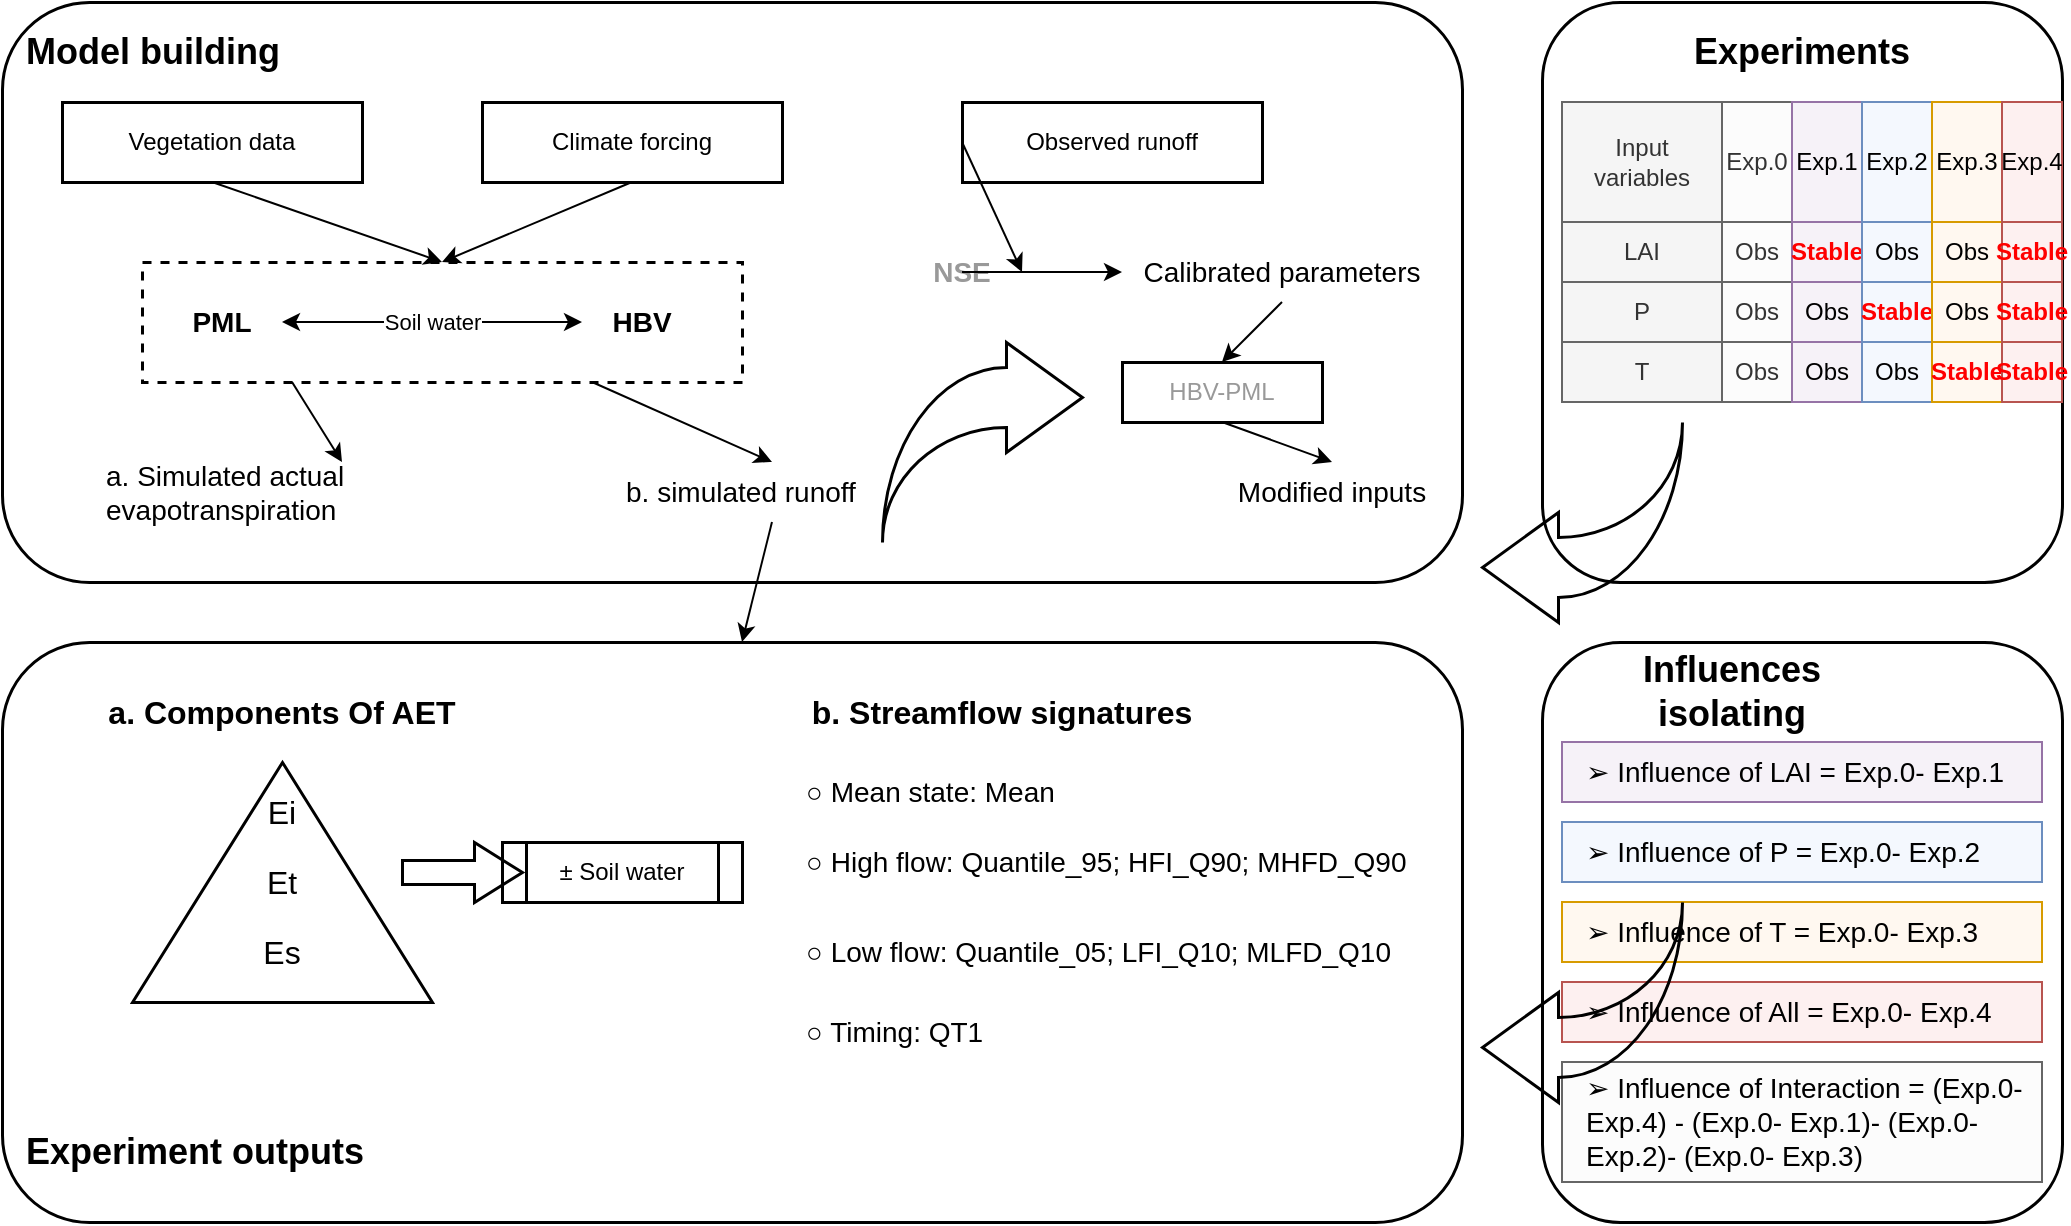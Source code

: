 <mxfile version="21.8.2" type="device">
  <diagram id="hydrological_experiment" name="Hydrological Experiment">
    <mxGraphModel dx="1422" dy="798" grid="1" gridSize="10" guides="1" tooltips="1" connect="1" arrows="1" fold="1" page="1" pageScale="1" pageWidth="1100" pageHeight="850" math="0" shadow="0">
      <root>
        <mxCell id="0" />
        <mxCell id="1" parent="0" />
        
        <!-- Model building section -->
        <mxCell id="2" value="" style="rounded=1;whiteSpace=wrap;html=1;fillColor=none;strokeWidth=1.5;" vertex="1" parent="1">
          <mxGeometry x="40" y="60" width="730" height="290" as="geometry" />
        </mxCell>
        
        <mxCell id="3" value="&lt;font style=&quot;font-size: 18px;&quot;&gt;&lt;b&gt;Model building&lt;/b&gt;&lt;/font&gt;" style="text;html=1;strokeColor=none;fillColor=none;align=left;verticalAlign=middle;whiteSpace=wrap;rounded=0;" vertex="1" parent="1">
          <mxGeometry x="50" y="70" width="170" height="30" as="geometry" />
        </mxCell>
        
        <!-- Input boxes in model building section -->
        <mxCell id="4" value="Vegetation data" style="rounded=0;whiteSpace=wrap;html=1;fillColor=none;strokeWidth=1.5;" vertex="1" parent="1">
          <mxGeometry x="70" y="110" width="150" height="40" as="geometry" />
        </mxCell>
        
        <mxCell id="5" value="Climate forcing" style="rounded=0;whiteSpace=wrap;html=1;fillColor=none;strokeWidth=1.5;" vertex="1" parent="1">
          <mxGeometry x="280" y="110" width="150" height="40" as="geometry" />
        </mxCell>
        
        <mxCell id="6" value="Observed runoff" style="rounded=0;whiteSpace=wrap;html=1;fillColor=none;strokeWidth=1.5;" vertex="1" parent="1">
          <mxGeometry x="520" y="110" width="150" height="40" as="geometry" />
        </mxCell>
        
        <!-- PML - HBV Box with dashed line -->
        <mxCell id="7" value="" style="rounded=0;whiteSpace=wrap;html=1;fillColor=none;strokeWidth=1.5;dashed=1;" vertex="1" parent="1">
          <mxGeometry x="110" y="190" width="300" height="60" as="geometry" />
        </mxCell>
        
        <mxCell id="8" value="&lt;b&gt;PML&lt;/b&gt;" style="text;html=1;strokeColor=none;fillColor=none;align=center;verticalAlign=middle;whiteSpace=wrap;rounded=0;fontSize=14;" vertex="1" parent="1">
          <mxGeometry x="120" y="205" width="60" height="30" as="geometry" />
        </mxCell>
        
        <mxCell id="9" value="&lt;b&gt;HBV&lt;/b&gt;" style="text;html=1;strokeColor=none;fillColor=none;align=center;verticalAlign=middle;whiteSpace=wrap;rounded=0;fontSize=14;" vertex="1" parent="1">
          <mxGeometry x="330" y="205" width="60" height="30" as="geometry" />
        </mxCell>
        
        <mxCell id="10" value="Soil water" style="endArrow=classic;startArrow=classic;html=1;rounded=0;exitX=1;exitY=0.5;exitDx=0;exitDy=0;entryX=0;entryY=0.5;entryDx=0;entryDy=0;" edge="1" parent="1" source="8" target="9">
          <mxGeometry width="50" height="50" relative="1" as="geometry">
            <mxPoint x="490" y="440" as="sourcePoint" />
            <mxPoint x="540" y="390" as="targetPoint" />
          </mxGeometry>
        </mxCell>
        
        <mxCell id="11" value="" style="endArrow=classic;html=1;rounded=0;exitX=0.5;exitY=1;exitDx=0;exitDy=0;entryX=0.5;entryY=0;entryDx=0;entryDy=0;" edge="1" parent="1" source="4" target="7">
          <mxGeometry width="50" height="50" relative="1" as="geometry">
            <mxPoint x="490" y="440" as="sourcePoint" />
            <mxPoint x="540" y="390" as="targetPoint" />
          </mxGeometry>
        </mxCell>
        
        <mxCell id="12" value="" style="endArrow=classic;html=1;rounded=0;exitX=0.5;exitY=1;exitDx=0;exitDy=0;entryX=0.5;entryY=0;entryDx=0;entryDy=0;" edge="1" parent="1" source="5" target="7">
          <mxGeometry width="50" height="50" relative="1" as="geometry">
            <mxPoint x="490" y="440" as="sourcePoint" />
            <mxPoint x="540" y="390" as="targetPoint" />
          </mxGeometry>
        </mxCell>
        
        <!-- Output simulation -->
        <mxCell id="13" value="a. Simulated actual evapotranspiration" style="text;html=1;strokeColor=none;fillColor=none;align=left;verticalAlign=middle;whiteSpace=wrap;rounded=0;fontSize=14;" vertex="1" parent="1">
          <mxGeometry x="90" y="290" width="240" height="30" as="geometry" />
        </mxCell>
        
        <mxCell id="14" value="b. simulated runoff" style="text;html=1;strokeColor=none;fillColor=none;align=left;verticalAlign=middle;whiteSpace=wrap;rounded=0;fontSize=14;" vertex="1" parent="1">
          <mxGeometry x="350" y="290" width="150" height="30" as="geometry" />
        </mxCell>
        
        <mxCell id="15" value="" style="endArrow=classic;html=1;rounded=0;exitX=0.25;exitY=1;exitDx=0;exitDy=0;entryX=0.5;entryY=0;entryDx=0;entryDy=0;" edge="1" parent="1" source="7" target="13">
          <mxGeometry width="50" height="50" relative="1" as="geometry">
            <mxPoint x="490" y="440" as="sourcePoint" />
            <mxPoint x="540" y="390" as="targetPoint" />
          </mxGeometry>
        </mxCell>
        
        <mxCell id="16" value="" style="endArrow=classic;html=1;rounded=0;exitX=0.75;exitY=1;exitDx=0;exitDy=0;entryX=0.5;entryY=0;entryDx=0;entryDy=0;" edge="1" parent="1" source="7" target="14">
          <mxGeometry width="50" height="50" relative="1" as="geometry">
            <mxPoint x="490" y="440" as="sourcePoint" />
            <mxPoint x="540" y="390" as="targetPoint" />
          </mxGeometry>
        </mxCell>
        
        <!-- NSE and Calibration -->
        <mxCell id="17" value="NSE" style="text;html=1;strokeColor=none;fillColor=none;align=center;verticalAlign=middle;whiteSpace=wrap;rounded=0;fontSize=14;fontColor=#999999;fontStyle=1" vertex="1" parent="1">
          <mxGeometry x="490" y="180" width="60" height="30" as="geometry" />
        </mxCell>
        
        <mxCell id="18" value="" style="endArrow=classic;html=1;rounded=0;exitX=0;exitY=0.5;exitDx=0;exitDy=0;entryX=1;entryY=0.5;entryDx=0;entryDy=0;" edge="1" parent="1" source="6" target="17">
          <mxGeometry width="50" height="50" relative="1" as="geometry">
            <mxPoint x="490" y="440" as="sourcePoint" />
            <mxPoint x="540" y="390" as="targetPoint" />
          </mxGeometry>
        </mxCell>
        
        <mxCell id="19" value="" style="endArrow=classic;html=1;rounded=0;" edge="1" parent="1">
          <mxGeometry width="50" height="50" relative="1" as="geometry">
            <mxPoint x="520" y="195" as="sourcePoint" />
            <mxPoint x="600" y="195" as="targetPoint" />
          </mxGeometry>
        </mxCell>
        
        <mxCell id="20" value="Calibrated parameters" style="text;html=1;strokeColor=none;fillColor=none;align=center;verticalAlign=middle;whiteSpace=wrap;rounded=0;fontSize=14;" vertex="1" parent="1">
          <mxGeometry x="600" y="180" width="160" height="30" as="geometry" />
        </mxCell>
        
        <!-- HBV-PML Box -->
        <mxCell id="21" value="HBV-PML" style="rounded=0;whiteSpace=wrap;html=1;fillColor=none;strokeWidth=1.5;fontColor=#999999;" vertex="1" parent="1">
          <mxGeometry x="600" y="240" width="100" height="30" as="geometry" />
        </mxCell>
        
        <mxCell id="22" value="" style="endArrow=classic;html=1;rounded=0;exitX=0.5;exitY=1;exitDx=0;exitDy=0;entryX=0.5;entryY=0;entryDx=0;entryDy=0;" edge="1" parent="1" source="20" target="21">
          <mxGeometry width="50" height="50" relative="1" as="geometry">
            <mxPoint x="490" y="440" as="sourcePoint" />
            <mxPoint x="540" y="390" as="targetPoint" />
          </mxGeometry>
        </mxCell>
        
        <mxCell id="23" value="Modified inputs" style="text;html=1;strokeColor=none;fillColor=none;align=center;verticalAlign=middle;whiteSpace=wrap;rounded=0;fontSize=14;" vertex="1" parent="1">
          <mxGeometry x="650" y="290" width="110" height="30" as="geometry" />
        </mxCell>
        
        <mxCell id="24" value="" style="endArrow=classic;html=1;rounded=0;exitX=0.5;exitY=1;exitDx=0;exitDy=0;entryX=0.5;entryY=0;entryDx=0;entryDy=0;" edge="1" parent="1" source="21" target="23">
          <mxGeometry width="50" height="50" relative="1" as="geometry">
            <mxPoint x="490" y="440" as="sourcePoint" />
            <mxPoint x="540" y="390" as="targetPoint" />
          </mxGeometry>
        </mxCell>
        
        <!-- Connection to lower section -->
        <mxCell id="25" value="" style="endArrow=classic;html=1;rounded=0;exitX=0.5;exitY=1;exitDx=0;exitDy=0;" edge="1" parent="1" source="14">
          <mxGeometry width="50" height="50" relative="1" as="geometry">
            <mxPoint x="490" y="440" as="sourcePoint" />
            <mxPoint x="410" y="380" as="targetPoint" />
          </mxGeometry>
        </mxCell>
        
        <!-- NSE feedback to calibrated parameters -->
        <mxCell id="26" value="" style="html=1;shadow=0;dashed=0;align=center;verticalAlign=middle;shape=mxgraph.arrows2.jumpInArrow;dy=15;dx=38;arrowHead=55;fillColor=none;strokeWidth=1.5;" vertex="1" parent="1">
          <mxGeometry x="480" y="230" width="100" height="100" as="geometry" />
        </mxCell>
        
        <!-- Experiments section -->
        <mxCell id="27" value="" style="rounded=1;whiteSpace=wrap;html=1;fillColor=none;strokeWidth=1.5;" vertex="1" parent="1">
          <mxGeometry x="810" y="60" width="260" height="290" as="geometry" />
        </mxCell>
        
        <mxCell id="28" value="&lt;font style=&quot;font-size: 18px;&quot;&gt;&lt;b&gt;Experiments&lt;/b&gt;&lt;/font&gt;" style="text;html=1;strokeColor=none;fillColor=none;align=center;verticalAlign=middle;whiteSpace=wrap;rounded=0;" vertex="1" parent="1">
          <mxGeometry x="855" y="70" width="170" height="30" as="geometry" />
        </mxCell>
        
        <!-- Experiments table -->
        <mxCell id="29" value="Input variables" style="rounded=0;whiteSpace=wrap;html=1;fillColor=#f5f5f5;strokeColor=#666666;fontColor=#333333;" vertex="1" parent="1">
          <mxGeometry x="820" y="110" width="80" height="60" as="geometry" />
        </mxCell>
        
        <mxCell id="30" value="Exp.0" style="rounded=0;whiteSpace=wrap;html=1;fillColor=#f5f5f5;strokeColor=#666666;fontColor=#333333;fillOpacity=30;" vertex="1" parent="1">
          <mxGeometry x="900" y="110" width="35" height="60" as="geometry" />
        </mxCell>
        
        <mxCell id="31" value="Exp.1" style="rounded=0;whiteSpace=wrap;html=1;fillColor=#e1d5e7;strokeColor=#9673a6;fillOpacity=30;" vertex="1" parent="1">
          <mxGeometry x="935" y="110" width="35" height="60" as="geometry" />
        </mxCell>
        
        <mxCell id="32" value="Exp.2" style="rounded=0;whiteSpace=wrap;html=1;fillColor=#dae8fc;strokeColor=#6c8ebf;fillOpacity=30;" vertex="1" parent="1">
          <mxGeometry x="970" y="110" width="35" height="60" as="geometry" />
        </mxCell>
        
        <mxCell id="33" value="Exp.3" style="rounded=0;whiteSpace=wrap;html=1;fillColor=#ffe6cc;strokeColor=#d79b00;fillOpacity=30;" vertex="1" parent="1">
          <mxGeometry x="1005" y="110" width="35" height="60" as="geometry" />
        </mxCell>
        
        <mxCell id="34" value="Exp.4" style="rounded=0;whiteSpace=wrap;html=1;fillColor=#f8cecc;strokeColor=#b85450;fillOpacity=30;" vertex="1" parent="1">
          <mxGeometry x="1040" y="110" width="30" height="60" as="geometry" />
        </mxCell>
        
        <!-- LAI row -->
        <mxCell id="35" value="LAI" style="rounded=0;whiteSpace=wrap;html=1;fillColor=#f5f5f5;strokeColor=#666666;fontColor=#333333;" vertex="1" parent="1">
          <mxGeometry x="820" y="170" width="80" height="30" as="geometry" />
        </mxCell>
        
        <mxCell id="36" value="Obs" style="rounded=0;whiteSpace=wrap;html=1;fillColor=#f5f5f5;strokeColor=#666666;fontColor=#333333;fillOpacity=30;" vertex="1" parent="1">
          <mxGeometry x="900" y="170" width="35" height="30" as="geometry" />
        </mxCell>
        
        <mxCell id="37" value="&lt;font color=&quot;#ff0000&quot;&gt;&lt;b&gt;Stable&lt;/b&gt;&lt;/font&gt;" style="rounded=0;whiteSpace=wrap;html=1;fillColor=#e1d5e7;strokeColor=#9673a6;fillOpacity=30;" vertex="1" parent="1">
          <mxGeometry x="935" y="170" width="35" height="30" as="geometry" />
        </mxCell>
        
        <mxCell id="38" value="Obs" style="rounded=0;whiteSpace=wrap;html=1;fillColor=#dae8fc;strokeColor=#6c8ebf;fillOpacity=30;" vertex="1" parent="1">
          <mxGeometry x="970" y="170" width="35" height="30" as="geometry" />
        </mxCell>
        
        <mxCell id="39" value="Obs" style="rounded=0;whiteSpace=wrap;html=1;fillColor=#ffe6cc;strokeColor=#d79b00;fillOpacity=30;" vertex="1" parent="1">
          <mxGeometry x="1005" y="170" width="35" height="30" as="geometry" />
        </mxCell>
        
        <mxCell id="40" value="&lt;font color=&quot;#ff0000&quot;&gt;&lt;b&gt;Stable&lt;/b&gt;&lt;/font&gt;" style="rounded=0;whiteSpace=wrap;html=1;fillColor=#f8cecc;strokeColor=#b85450;fillOpacity=30;" vertex="1" parent="1">
          <mxGeometry x="1040" y="170" width="30" height="30" as="geometry" />
        </mxCell>
        
        <!-- P row -->
        <mxCell id="41" value="P" style="rounded=0;whiteSpace=wrap;html=1;fillColor=#f5f5f5;strokeColor=#666666;fontColor=#333333;" vertex="1" parent="1">
          <mxGeometry x="820" y="200" width="80" height="30" as="geometry" />
        </mxCell>
        
        <mxCell id="42" value="Obs" style="rounded=0;whiteSpace=wrap;html=1;fillColor=#f5f5f5;strokeColor=#666666;fontColor=#333333;fillOpacity=30;" vertex="1" parent="1">
          <mxGeometry x="900" y="200" width="35" height="30" as="geometry" />
        </mxCell>
        
        <mxCell id="43" value="Obs" style="rounded=0;whiteSpace=wrap;html=1;fillColor=#e1d5e7;strokeColor=#9673a6;fillOpacity=30;" vertex="1" parent="1">
          <mxGeometry x="935" y="200" width="35" height="30" as="geometry" />
        </mxCell>
        
        <mxCell id="44" value="&lt;font color=&quot;#ff0000&quot;&gt;&lt;b&gt;Stable&lt;/b&gt;&lt;/font&gt;" style="rounded=0;whiteSpace=wrap;html=1;fillColor=#dae8fc;strokeColor=#6c8ebf;fillOpacity=30;" vertex="1" parent="1">
          <mxGeometry x="970" y="200" width="35" height="30" as="geometry" />
        </mxCell>
        
        <mxCell id="45" value="Obs" style="rounded=0;whiteSpace=wrap;html=1;fillColor=#ffe6cc;strokeColor=#d79b00;fillOpacity=30;" vertex="1" parent="1">
          <mxGeometry x="1005" y="200" width="35" height="30" as="geometry" />
        </mxCell>
        
        <mxCell id="46" value="&lt;font color=&quot;#ff0000&quot;&gt;&lt;b&gt;Stable&lt;/b&gt;&lt;/font&gt;" style="rounded=0;whiteSpace=wrap;html=1;fillColor=#f8cecc;strokeColor=#b85450;fillOpacity=30;" vertex="1" parent="1">
          <mxGeometry x="1040" y="200" width="30" height="30" as="geometry" />
        </mxCell>
        
        <!-- T row -->
        <mxCell id="47" value="T" style="rounded=0;whiteSpace=wrap;html=1;fillColor=#f5f5f5;strokeColor=#666666;fontColor=#333333;" vertex="1" parent="1">
          <mxGeometry x="820" y="230" width="80" height="30" as="geometry" />
        </mxCell>
        
        <mxCell id="48" value="Obs" style="rounded=0;whiteSpace=wrap;html=1;fillColor=#f5f5f5;strokeColor=#666666;fontColor=#333333;fillOpacity=30;" vertex="1" parent="1">
          <mxGeometry x="900" y="230" width="35" height="30" as="geometry" />
        </mxCell>
        
        <mxCell id="49" value="Obs" style="rounded=0;whiteSpace=wrap;html=1;fillColor=#e1d5e7;strokeColor=#9673a6;fillOpacity=30;" vertex="1" parent="1">
          <mxGeometry x="935" y="230" width="35" height="30" as="geometry" />
        </mxCell>
        
        <mxCell id="50" value="Obs" style="rounded=0;whiteSpace=wrap;html=1;fillColor=#dae8fc;strokeColor=#6c8ebf;fillOpacity=30;" vertex="1" parent="1">
          <mxGeometry x="970" y="230" width="35" height="30" as="geometry" />
        </mxCell>
        
        <mxCell id="51" value="&lt;font color=&quot;#ff0000&quot;&gt;&lt;b&gt;Stable&lt;/b&gt;&lt;/font&gt;" style="rounded=0;whiteSpace=wrap;html=1;fillColor=#ffe6cc;strokeColor=#d79b00;fillOpacity=30;" vertex="1" parent="1">
          <mxGeometry x="1005" y="230" width="35" height="30" as="geometry" />
        </mxCell>
        
        <mxCell id="52" value="&lt;font color=&quot;#ff0000&quot;&gt;&lt;b&gt;Stable&lt;/b&gt;&lt;/font&gt;" style="rounded=0;whiteSpace=wrap;html=1;fillColor=#f8cecc;strokeColor=#b85450;fillOpacity=30;" vertex="1" parent="1">
          <mxGeometry x="1040" y="230" width="30" height="30" as="geometry" />
        </mxCell>
        
        <!-- Experiment outputs section -->
        <mxCell id="53" value="" style="rounded=1;whiteSpace=wrap;html=1;fillColor=none;strokeWidth=1.5;" vertex="1" parent="1">
          <mxGeometry x="40" y="380" width="730" height="290" as="geometry" />
        </mxCell>
        
        <mxCell id="54" value="&lt;font style=&quot;font-size: 18px;&quot;&gt;&lt;b&gt;Experiment outputs&lt;/b&gt;&lt;/font&gt;" style="text;html=1;strokeColor=none;fillColor=none;align=left;verticalAlign=middle;whiteSpace=wrap;rounded=0;" vertex="1" parent="1">
          <mxGeometry x="50" y="620" width="210" height="30" as="geometry" />
        </mxCell>
        
        <!-- Components Of AET -->
        <mxCell id="55" value="a. Components Of AET" style="text;html=1;strokeColor=none;fillColor=none;align=center;verticalAlign=middle;whiteSpace=wrap;rounded=0;fontSize=16;fontStyle=1" vertex="1" parent="1">
          <mxGeometry x="90" y="400" width="180" height="30" as="geometry" />
        </mxCell>
        
        <!-- Triangle with Ei, Et, Es -->
        <mxCell id="56" value="" style="triangle;whiteSpace=wrap;html=1;fillColor=none;strokeWidth=1.5;direction=north" vertex="1" parent="1">
          <mxGeometry x="105" y="440" width="150" height="120" as="geometry" />
        </mxCell>
        
        <mxCell id="57" value="Ei" style="text;html=1;strokeColor=none;fillColor=none;align=center;verticalAlign=middle;whiteSpace=wrap;rounded=0;fontSize=16;" vertex="1" parent="1">
          <mxGeometry x="150" y="450" width="60" height="30" as="geometry" />
        </mxCell>
        
        <mxCell id="58" value="Et" style="text;html=1;strokeColor=none;fillColor=none;align=center;verticalAlign=middle;whiteSpace=wrap;rounded=0;fontSize=16;" vertex="1" parent="1">
          <mxGeometry x="150" y="485" width="60" height="30" as="geometry" />
        </mxCell>
        
        <mxCell id="59" value="Es" style="text;html=1;strokeColor=none;fillColor=none;align=center;verticalAlign=middle;whiteSpace=wrap;rounded=0;fontSize=16;" vertex="1" parent="1">
          <mxGeometry x="150" y="520" width="60" height="30" as="geometry" />
        </mxCell>
        
        <mxCell id="60" value="± Soil water" style="shape=process;whiteSpace=wrap;html=1;backgroundOutline=1;fillColor=none;strokeWidth=1.5;" vertex="1" parent="1">
          <mxGeometry x="290" y="480" width="120" height="30" as="geometry" />
        </mxCell>
        
        <mxCell id="61" value="" style="shape=singleArrow;direction=east;whiteSpace=wrap;html=1;fillColor=none;strokeWidth=1.5;arrowWidth=0.4;arrowSize=0.4;" vertex="1" parent="1">
          <mxGeometry x="240" y="480" width="60" height="30" as="geometry" />
        </mxCell>
        
        <!-- Streamflow signatures -->
        <mxCell id="62" value="b. Streamflow signatures" style="text;html=1;strokeColor=none;fillColor=none;align=center;verticalAlign=middle;whiteSpace=wrap;rounded=0;fontSize=16;fontStyle=1" vertex="1" parent="1">
          <mxGeometry x="440" y="400" width="200" height="30" as="geometry" />
        </mxCell>
        
        <mxCell id="63" value="○ Mean state: Mean" style="text;html=1;strokeColor=none;fillColor=none;align=left;verticalAlign=middle;whiteSpace=wrap;rounded=0;fontSize=14;" vertex="1" parent="1">
          <mxGeometry x="440" y="440" width="200" height="30" as="geometry" />
        </mxCell>
        
        <mxCell id="64" value="○ High flow: Quantile_95; HFI_Q90; MHFD_Q90" style="text;html=1;strokeColor=none;fillColor=none;align=left;verticalAlign=middle;whiteSpace=wrap;rounded=0;fontSize=14;" vertex="1" parent="1">
          <mxGeometry x="440" y="475" width="320" height="30" as="geometry" />
        </mxCell>
        
        <mxCell id="65" value="○ Low flow: Quantile_05; LFI_Q10; MLFD_Q10" style="text;html=1;strokeColor=none;fillColor=none;align=left;verticalAlign=middle;whiteSpace=wrap;rounded=0;fontSize=14;" vertex="1" parent="1">
          <mxGeometry x="440" y="520" width="320" height="30" as="geometry" />
        </mxCell>
        
        <mxCell id="66" value="○ Timing: QT1" style="text;html=1;strokeColor=none;fillColor=none;align=left;verticalAlign=middle;whiteSpace=wrap;rounded=0;fontSize=14;" vertex="1" parent="1">
          <mxGeometry x="440" y="560" width="200" height="30" as="geometry" />
        </mxCell>
        
        <!-- Influences isolating section -->
        <mxCell id="67" value="" style="rounded=1;whiteSpace=wrap;html=1;fillColor=none;strokeWidth=1.5;" vertex="1" parent="1">
          <mxGeometry x="810" y="380" width="260" height="290" as="geometry" />
        </mxCell>
        
        <mxCell id="68" value="&lt;font style=&quot;font-size: 18px;&quot;&gt;&lt;b&gt;Influences isolating&lt;/b&gt;&lt;/font&gt;" style="text;html=1;strokeColor=none;fillColor=none;align=center;verticalAlign=middle;whiteSpace=wrap;rounded=0;" vertex="1" parent="1">
          <mxGeometry x="820" y="390" width="170" height="30" as="geometry" />
        </mxCell>
        
        <!-- Influences rows -->
        <mxCell id="69" value="&lt;span style=&quot;font-size: 14px;&quot;&gt;➢ Influence of LAI = Exp.0- Exp.1&lt;/span&gt;" style="rounded=0;whiteSpace=wrap;html=1;fillColor=#e1d5e7;strokeColor=#9673a6;align=left;spacingLeft=10;fillOpacity=30;" vertex="1" parent="1">
          <mxGeometry x="820" y="430" width="240" height="30" as="geometry" />
        </mxCell>
        
        <mxCell id="70" value="&lt;span style=&quot;font-size: 14px;&quot;&gt;➢ Influence of P = Exp.0- Exp.2&lt;/span&gt;" style="rounded=0;whiteSpace=wrap;html=1;fillColor=#dae8fc;strokeColor=#6c8ebf;align=left;spacingLeft=10;fillOpacity=30;" vertex="1" parent="1">
          <mxGeometry x="820" y="470" width="240" height="30" as="geometry" />
        </mxCell>
        
        <mxCell id="71" value="&lt;span style=&quot;font-size: 14px;&quot;&gt;➢ Influence of T = Exp.0- Exp.3&lt;/span&gt;" style="rounded=0;whiteSpace=wrap;html=1;fillColor=#ffe6cc;strokeColor=#d79b00;align=left;spacingLeft=10;fillOpacity=30;" vertex="1" parent="1">
          <mxGeometry x="820" y="510" width="240" height="30" as="geometry" />
        </mxCell>
        
        <mxCell id="72" value="&lt;span style=&quot;font-size: 14px;&quot;&gt;➢ Influence of All = Exp.0- Exp.4&lt;/span&gt;" style="rounded=0;whiteSpace=wrap;html=1;fillColor=#f8cecc;strokeColor=#b85450;align=left;spacingLeft=10;fillOpacity=30;" vertex="1" parent="1">
          <mxGeometry x="820" y="550" width="240" height="30" as="geometry" />
        </mxCell>
        
        <mxCell id="73" value="&lt;span style=&quot;font-size: 14px;&quot;&gt;➢ Influence of Interaction = (Exp.0- Exp.4) - (Exp.0- Exp.1)- (Exp.0- Exp.2)- (Exp.0- Exp.3)&lt;/span&gt;" style="rounded=0;whiteSpace=wrap;html=1;fillColor=#f5f5f5;strokeColor=#666666;align=left;spacingLeft=10;fillOpacity=30;" vertex="1" parent="1">
          <mxGeometry x="820" y="590" width="240" height="60" as="geometry" />
        </mxCell>
        
        <!-- Connection arrows -->
        <mxCell id="74" value="" style="html=1;shadow=0;dashed=0;align=center;verticalAlign=middle;shape=mxgraph.arrows2.jumpInArrow;dy=15;dx=38;arrowHead=55;fillColor=none;strokeWidth=1.5;direction=west;" vertex="1" parent="1">
          <mxGeometry x="780" y="270" width="100" height="100" as="geometry" />
        </mxCell>
        
        <mxCell id="75" value="" style="html=1;shadow=0;dashed=0;align=center;verticalAlign=middle;shape=mxgraph.arrows2.jumpInArrow;dy=15;dx=38;arrowHead=55;fillColor=none;strokeWidth=1.5;direction=west;" vertex="1" parent="1">
          <mxGeometry x="780" y="510" width="100" height="100" as="geometry" />
        </mxCell>
      </root>
    </mxGraphModel>
  </diagram>
</mxfile>